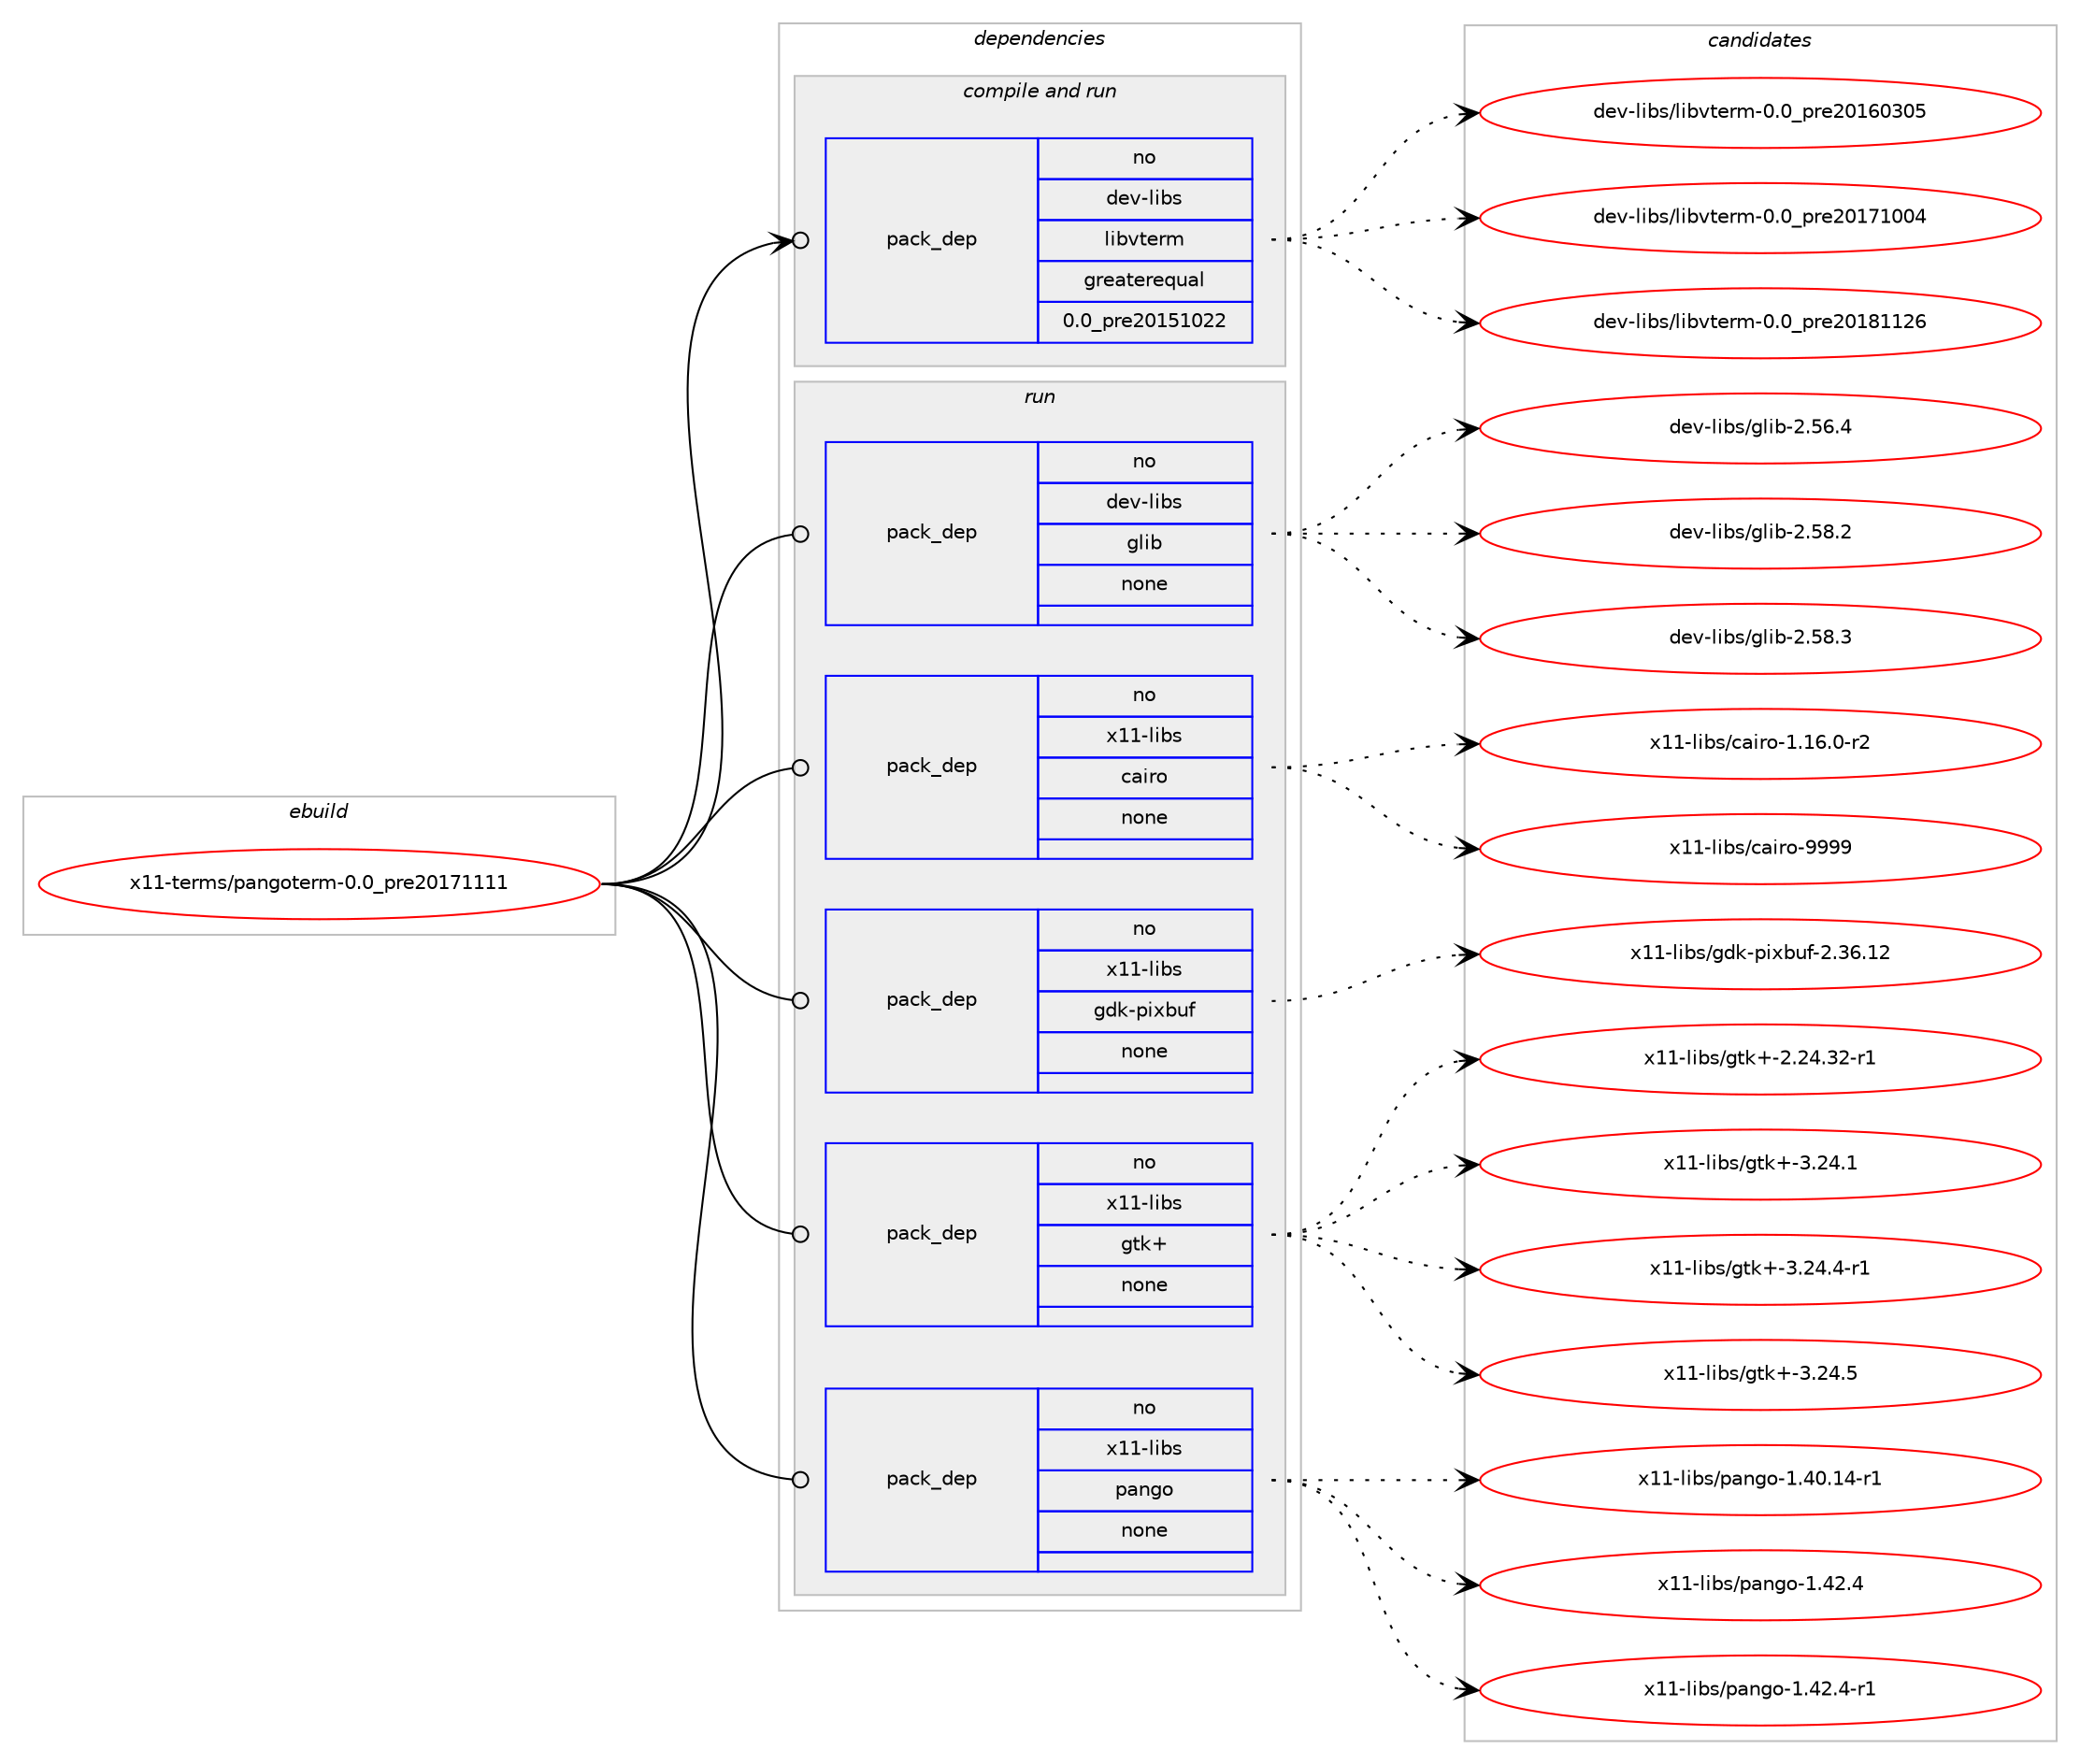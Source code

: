 digraph prolog {

# *************
# Graph options
# *************

newrank=true;
concentrate=true;
compound=true;
graph [rankdir=LR,fontname=Helvetica,fontsize=10,ranksep=1.5];#, ranksep=2.5, nodesep=0.2];
edge  [arrowhead=vee];
node  [fontname=Helvetica,fontsize=10];

# **********
# The ebuild
# **********

subgraph cluster_leftcol {
color=gray;
rank=same;
label=<<i>ebuild</i>>;
id [label="x11-terms/pangoterm-0.0_pre20171111", color=red, width=4, href="../x11-terms/pangoterm-0.0_pre20171111.svg"];
}

# ****************
# The dependencies
# ****************

subgraph cluster_midcol {
color=gray;
label=<<i>dependencies</i>>;
subgraph cluster_compile {
fillcolor="#eeeeee";
style=filled;
label=<<i>compile</i>>;
}
subgraph cluster_compileandrun {
fillcolor="#eeeeee";
style=filled;
label=<<i>compile and run</i>>;
subgraph pack1271481 {
dependency1768417 [label=<<TABLE BORDER="0" CELLBORDER="1" CELLSPACING="0" CELLPADDING="4" WIDTH="220"><TR><TD ROWSPAN="6" CELLPADDING="30">pack_dep</TD></TR><TR><TD WIDTH="110">no</TD></TR><TR><TD>dev-libs</TD></TR><TR><TD>libvterm</TD></TR><TR><TD>greaterequal</TD></TR><TR><TD>0.0_pre20151022</TD></TR></TABLE>>, shape=none, color=blue];
}
id:e -> dependency1768417:w [weight=20,style="solid",arrowhead="odotvee"];
}
subgraph cluster_run {
fillcolor="#eeeeee";
style=filled;
label=<<i>run</i>>;
subgraph pack1271482 {
dependency1768418 [label=<<TABLE BORDER="0" CELLBORDER="1" CELLSPACING="0" CELLPADDING="4" WIDTH="220"><TR><TD ROWSPAN="6" CELLPADDING="30">pack_dep</TD></TR><TR><TD WIDTH="110">no</TD></TR><TR><TD>dev-libs</TD></TR><TR><TD>glib</TD></TR><TR><TD>none</TD></TR><TR><TD></TD></TR></TABLE>>, shape=none, color=blue];
}
id:e -> dependency1768418:w [weight=20,style="solid",arrowhead="odot"];
subgraph pack1271483 {
dependency1768419 [label=<<TABLE BORDER="0" CELLBORDER="1" CELLSPACING="0" CELLPADDING="4" WIDTH="220"><TR><TD ROWSPAN="6" CELLPADDING="30">pack_dep</TD></TR><TR><TD WIDTH="110">no</TD></TR><TR><TD>x11-libs</TD></TR><TR><TD>cairo</TD></TR><TR><TD>none</TD></TR><TR><TD></TD></TR></TABLE>>, shape=none, color=blue];
}
id:e -> dependency1768419:w [weight=20,style="solid",arrowhead="odot"];
subgraph pack1271484 {
dependency1768420 [label=<<TABLE BORDER="0" CELLBORDER="1" CELLSPACING="0" CELLPADDING="4" WIDTH="220"><TR><TD ROWSPAN="6" CELLPADDING="30">pack_dep</TD></TR><TR><TD WIDTH="110">no</TD></TR><TR><TD>x11-libs</TD></TR><TR><TD>gdk-pixbuf</TD></TR><TR><TD>none</TD></TR><TR><TD></TD></TR></TABLE>>, shape=none, color=blue];
}
id:e -> dependency1768420:w [weight=20,style="solid",arrowhead="odot"];
subgraph pack1271485 {
dependency1768421 [label=<<TABLE BORDER="0" CELLBORDER="1" CELLSPACING="0" CELLPADDING="4" WIDTH="220"><TR><TD ROWSPAN="6" CELLPADDING="30">pack_dep</TD></TR><TR><TD WIDTH="110">no</TD></TR><TR><TD>x11-libs</TD></TR><TR><TD>gtk+</TD></TR><TR><TD>none</TD></TR><TR><TD></TD></TR></TABLE>>, shape=none, color=blue];
}
id:e -> dependency1768421:w [weight=20,style="solid",arrowhead="odot"];
subgraph pack1271486 {
dependency1768422 [label=<<TABLE BORDER="0" CELLBORDER="1" CELLSPACING="0" CELLPADDING="4" WIDTH="220"><TR><TD ROWSPAN="6" CELLPADDING="30">pack_dep</TD></TR><TR><TD WIDTH="110">no</TD></TR><TR><TD>x11-libs</TD></TR><TR><TD>pango</TD></TR><TR><TD>none</TD></TR><TR><TD></TD></TR></TABLE>>, shape=none, color=blue];
}
id:e -> dependency1768422:w [weight=20,style="solid",arrowhead="odot"];
}
}

# **************
# The candidates
# **************

subgraph cluster_choices {
rank=same;
color=gray;
label=<<i>candidates</i>>;

subgraph choice1271481 {
color=black;
nodesep=1;
choice1001011184510810598115471081059811811610111410945484648951121141015048495448514853 [label="dev-libs/libvterm-0.0_pre20160305", color=red, width=4,href="../dev-libs/libvterm-0.0_pre20160305.svg"];
choice1001011184510810598115471081059811811610111410945484648951121141015048495549484852 [label="dev-libs/libvterm-0.0_pre20171004", color=red, width=4,href="../dev-libs/libvterm-0.0_pre20171004.svg"];
choice1001011184510810598115471081059811811610111410945484648951121141015048495649495054 [label="dev-libs/libvterm-0.0_pre20181126", color=red, width=4,href="../dev-libs/libvterm-0.0_pre20181126.svg"];
dependency1768417:e -> choice1001011184510810598115471081059811811610111410945484648951121141015048495448514853:w [style=dotted,weight="100"];
dependency1768417:e -> choice1001011184510810598115471081059811811610111410945484648951121141015048495549484852:w [style=dotted,weight="100"];
dependency1768417:e -> choice1001011184510810598115471081059811811610111410945484648951121141015048495649495054:w [style=dotted,weight="100"];
}
subgraph choice1271482 {
color=black;
nodesep=1;
choice1001011184510810598115471031081059845504653544652 [label="dev-libs/glib-2.56.4", color=red, width=4,href="../dev-libs/glib-2.56.4.svg"];
choice1001011184510810598115471031081059845504653564650 [label="dev-libs/glib-2.58.2", color=red, width=4,href="../dev-libs/glib-2.58.2.svg"];
choice1001011184510810598115471031081059845504653564651 [label="dev-libs/glib-2.58.3", color=red, width=4,href="../dev-libs/glib-2.58.3.svg"];
dependency1768418:e -> choice1001011184510810598115471031081059845504653544652:w [style=dotted,weight="100"];
dependency1768418:e -> choice1001011184510810598115471031081059845504653564650:w [style=dotted,weight="100"];
dependency1768418:e -> choice1001011184510810598115471031081059845504653564651:w [style=dotted,weight="100"];
}
subgraph choice1271483 {
color=black;
nodesep=1;
choice12049494510810598115479997105114111454946495446484511450 [label="x11-libs/cairo-1.16.0-r2", color=red, width=4,href="../x11-libs/cairo-1.16.0-r2.svg"];
choice120494945108105981154799971051141114557575757 [label="x11-libs/cairo-9999", color=red, width=4,href="../x11-libs/cairo-9999.svg"];
dependency1768419:e -> choice12049494510810598115479997105114111454946495446484511450:w [style=dotted,weight="100"];
dependency1768419:e -> choice120494945108105981154799971051141114557575757:w [style=dotted,weight="100"];
}
subgraph choice1271484 {
color=black;
nodesep=1;
choice120494945108105981154710310010745112105120981171024550465154464950 [label="x11-libs/gdk-pixbuf-2.36.12", color=red, width=4,href="../x11-libs/gdk-pixbuf-2.36.12.svg"];
dependency1768420:e -> choice120494945108105981154710310010745112105120981171024550465154464950:w [style=dotted,weight="100"];
}
subgraph choice1271485 {
color=black;
nodesep=1;
choice12049494510810598115471031161074345504650524651504511449 [label="x11-libs/gtk+-2.24.32-r1", color=red, width=4,href="../x11-libs/gtk+-2.24.32-r1.svg"];
choice12049494510810598115471031161074345514650524649 [label="x11-libs/gtk+-3.24.1", color=red, width=4,href="../x11-libs/gtk+-3.24.1.svg"];
choice120494945108105981154710311610743455146505246524511449 [label="x11-libs/gtk+-3.24.4-r1", color=red, width=4,href="../x11-libs/gtk+-3.24.4-r1.svg"];
choice12049494510810598115471031161074345514650524653 [label="x11-libs/gtk+-3.24.5", color=red, width=4,href="../x11-libs/gtk+-3.24.5.svg"];
dependency1768421:e -> choice12049494510810598115471031161074345504650524651504511449:w [style=dotted,weight="100"];
dependency1768421:e -> choice12049494510810598115471031161074345514650524649:w [style=dotted,weight="100"];
dependency1768421:e -> choice120494945108105981154710311610743455146505246524511449:w [style=dotted,weight="100"];
dependency1768421:e -> choice12049494510810598115471031161074345514650524653:w [style=dotted,weight="100"];
}
subgraph choice1271486 {
color=black;
nodesep=1;
choice12049494510810598115471129711010311145494652484649524511449 [label="x11-libs/pango-1.40.14-r1", color=red, width=4,href="../x11-libs/pango-1.40.14-r1.svg"];
choice12049494510810598115471129711010311145494652504652 [label="x11-libs/pango-1.42.4", color=red, width=4,href="../x11-libs/pango-1.42.4.svg"];
choice120494945108105981154711297110103111454946525046524511449 [label="x11-libs/pango-1.42.4-r1", color=red, width=4,href="../x11-libs/pango-1.42.4-r1.svg"];
dependency1768422:e -> choice12049494510810598115471129711010311145494652484649524511449:w [style=dotted,weight="100"];
dependency1768422:e -> choice12049494510810598115471129711010311145494652504652:w [style=dotted,weight="100"];
dependency1768422:e -> choice120494945108105981154711297110103111454946525046524511449:w [style=dotted,weight="100"];
}
}

}
